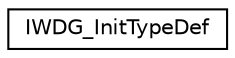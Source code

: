 digraph "Graphical Class Hierarchy"
{
 // LATEX_PDF_SIZE
  edge [fontname="Helvetica",fontsize="10",labelfontname="Helvetica",labelfontsize="10"];
  node [fontname="Helvetica",fontsize="10",shape=record];
  rankdir="LR";
  Node0 [label="IWDG_InitTypeDef",height=0.2,width=0.4,color="black", fillcolor="white", style="filled",URL="$struct_i_w_d_g___init_type_def.html",tooltip="IWDG Init structure definition."];
}
